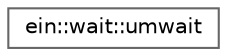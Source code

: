 digraph "Graphical Class Hierarchy"
{
 // LATEX_PDF_SIZE
  bgcolor="transparent";
  edge [fontname=Helvetica,fontsize=10,labelfontname=Helvetica,labelfontsize=10];
  node [fontname=Helvetica,fontsize=10,shape=box,height=0.2,width=0.4];
  rankdir="LR";
  Node0 [id="Node000000",label="ein::wait::umwait",height=0.2,width=0.4,color="grey40", fillcolor="white", style="filled",URL="$d0/d17/structein_1_1wait_1_1umwait.html",tooltip=" "];
}
